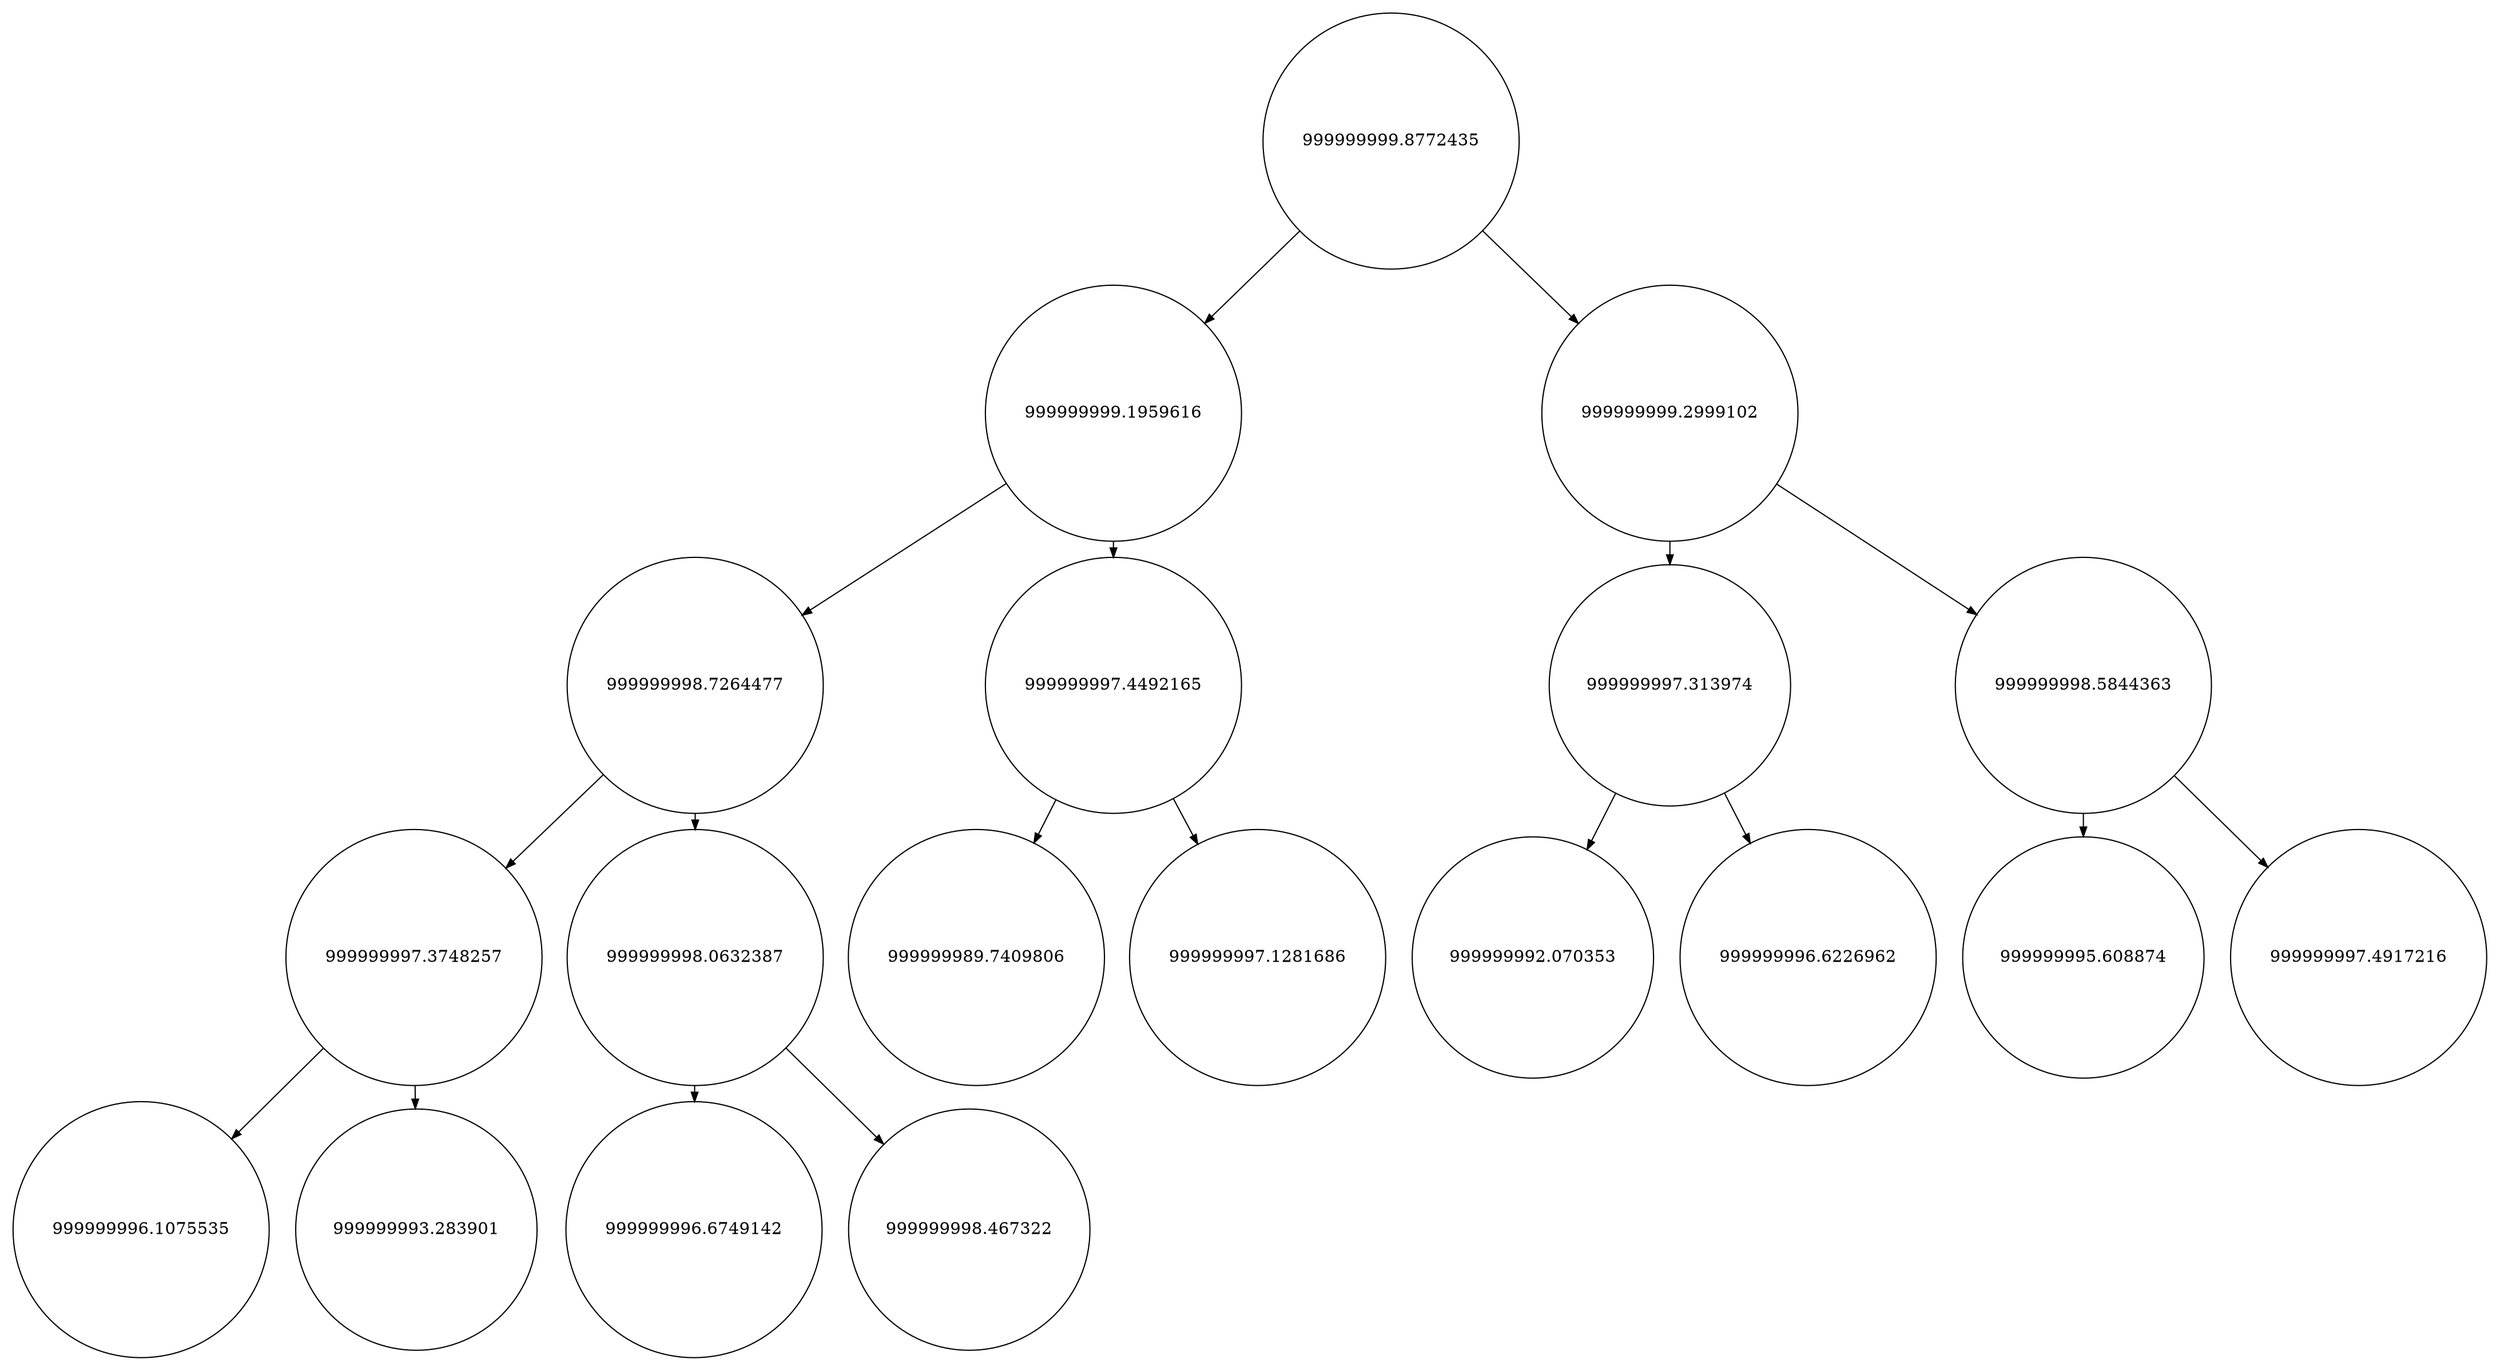 
    digraph G {
    nodesep=0.3;
    ranksep=0.2;
    margin=0.1;
    node [shape=circle];
    edge [arrowsize=0.8];
    1 -> 2[side=left];
1 -> 3;
2 -> 4[side=left];
2 -> 5;
3 -> 6[side=left];
3 -> 7;
4 -> 8[side=left];
4 -> 9;
5 -> 10[side=left];
5 -> 11;
6 -> 12[side=left];
6 -> 13;
7 -> 14[side=left];
7 -> 15;
8 -> 16[side=left];
8 -> 17;
9 -> 18[side=left];
9 -> 19;
1[label="999999999.8772435"]
2[label="999999999.1959616"]
3[label="999999999.2999102"]
4[label="999999998.7264477"]
5[label="999999997.4492165"]
6[label="999999997.313974"]
7[label="999999998.5844363"]
8[label="999999997.3748257"]
9[label="999999998.0632387"]
10[label="999999989.7409806"]
11[label="999999997.1281686"]
12[label="999999992.070353"]
13[label="999999996.6226962"]
14[label="999999995.608874"]
15[label="999999997.4917216"]
16[label="999999996.1075535"]
17[label="999999993.283901"]
18[label="999999996.6749142"]
19[label="999999998.467322"]}